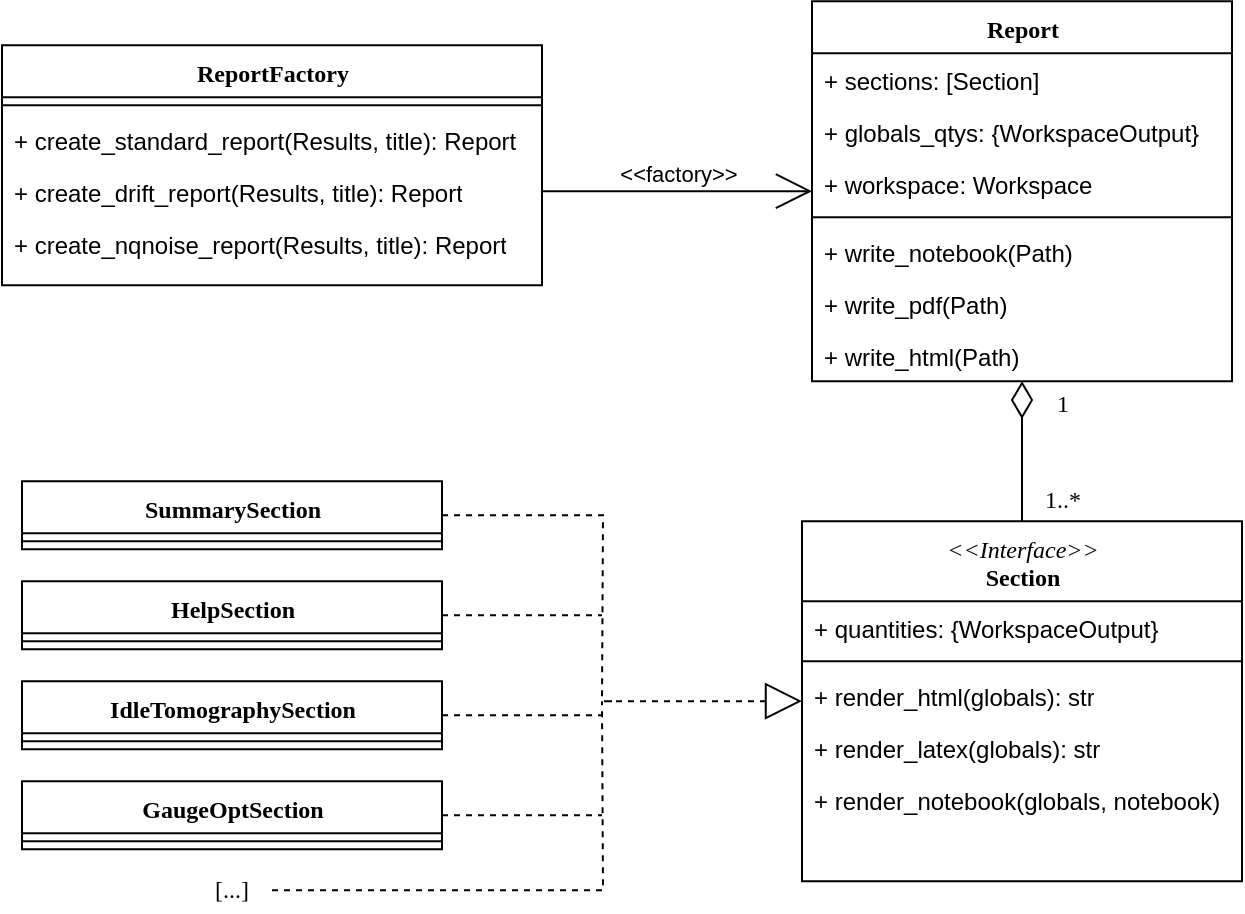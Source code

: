 <mxfile version="12.5.1" type="github"><diagram name="Page-1" id="6133507b-19e7-1e82-6fc7-422aa6c4b21f"><mxGraphModel dx="1358" dy="728" grid="1" gridSize="10" guides="1" tooltips="1" connect="1" arrows="1" fold="1" page="1" pageScale="1" pageWidth="1100" pageHeight="850" background="#ffffff" math="0" shadow="0"><root><mxCell id="0"/><mxCell id="1" parent="0"/><mxCell id="78961159f06e98e8-17" value="ReportFactory" style="swimlane;html=1;fontStyle=1;align=center;verticalAlign=top;childLayout=stackLayout;horizontal=1;startSize=26;horizontalStack=0;resizeParent=1;resizeLast=0;collapsible=1;marginBottom=0;swimlaneFillColor=#ffffff;rounded=0;shadow=0;comic=0;labelBackgroundColor=none;strokeWidth=1;fillColor=none;fontFamily=Verdana;fontSize=12" parent="1" vertex="1"><mxGeometry x="240" y="219.57" width="270" height="120" as="geometry"/></mxCell><mxCell id="78961159f06e98e8-19" value="" style="line;html=1;strokeWidth=1;fillColor=none;align=left;verticalAlign=middle;spacingTop=-1;spacingLeft=3;spacingRight=3;rotatable=0;labelPosition=right;points=[];portConstraint=eastwest;" parent="78961159f06e98e8-17" vertex="1"><mxGeometry y="26" width="270" height="8" as="geometry"/></mxCell><mxCell id="78961159f06e98e8-27" value="+ create_standard_report(Results, title): Report" style="text;html=1;strokeColor=none;fillColor=none;align=left;verticalAlign=top;spacingLeft=4;spacingRight=4;whiteSpace=wrap;overflow=hidden;rotatable=0;points=[[0,0.5],[1,0.5]];portConstraint=eastwest;" parent="78961159f06e98e8-17" vertex="1"><mxGeometry y="34" width="270" height="26" as="geometry"/></mxCell><mxCell id="ue8JyQ6JPsS_9cWHq223-2" value="+ create_drift_report(Results, title): Report" style="text;html=1;strokeColor=none;fillColor=none;align=left;verticalAlign=top;spacingLeft=4;spacingRight=4;whiteSpace=wrap;overflow=hidden;rotatable=0;points=[[0,0.5],[1,0.5]];portConstraint=eastwest;" parent="78961159f06e98e8-17" vertex="1"><mxGeometry y="60" width="270" height="26" as="geometry"/></mxCell><mxCell id="ue8JyQ6JPsS_9cWHq223-3" value="+ create_nqnoise_report(Results, title): Report" style="text;html=1;strokeColor=none;fillColor=none;align=left;verticalAlign=top;spacingLeft=4;spacingRight=4;whiteSpace=wrap;overflow=hidden;rotatable=0;points=[[0,0.5],[1,0.5]];portConstraint=eastwest;" parent="78961159f06e98e8-17" vertex="1"><mxGeometry y="86" width="270" height="26" as="geometry"/></mxCell><mxCell id="ue8JyQ6JPsS_9cWHq223-4" value="Report" style="swimlane;html=1;fontStyle=1;align=center;verticalAlign=top;childLayout=stackLayout;horizontal=1;startSize=26;horizontalStack=0;resizeParent=1;resizeLast=0;collapsible=1;marginBottom=0;swimlaneFillColor=#ffffff;rounded=0;shadow=0;comic=0;labelBackgroundColor=none;strokeWidth=1;fillColor=none;fontFamily=Verdana;fontSize=12" parent="1" vertex="1"><mxGeometry x="645" y="197.57" width="210" height="190" as="geometry"><mxRectangle x="470" y="50" width="80" height="26" as="alternateBounds"/></mxGeometry></mxCell><mxCell id="ue8JyQ6JPsS_9cWHq223-8" value="+ sections: [Section]" style="text;html=1;strokeColor=none;fillColor=none;align=left;verticalAlign=top;spacingLeft=4;spacingRight=4;whiteSpace=wrap;overflow=hidden;rotatable=0;points=[[0,0.5],[1,0.5]];portConstraint=eastwest;" parent="ue8JyQ6JPsS_9cWHq223-4" vertex="1"><mxGeometry y="26" width="210" height="26" as="geometry"/></mxCell><mxCell id="ue8JyQ6JPsS_9cWHq223-32" value="+ globals_qtys: {WorkspaceOutput}&amp;nbsp;" style="text;html=1;strokeColor=none;fillColor=none;align=left;verticalAlign=top;spacingLeft=4;spacingRight=4;whiteSpace=wrap;overflow=hidden;rotatable=0;points=[[0,0.5],[1,0.5]];portConstraint=eastwest;" parent="ue8JyQ6JPsS_9cWHq223-4" vertex="1"><mxGeometry y="52" width="210" height="26" as="geometry"/></mxCell><mxCell id="ue8JyQ6JPsS_9cWHq223-33" value="+ workspace: Workspace&amp;nbsp;" style="text;html=1;strokeColor=none;fillColor=none;align=left;verticalAlign=top;spacingLeft=4;spacingRight=4;whiteSpace=wrap;overflow=hidden;rotatable=0;points=[[0,0.5],[1,0.5]];portConstraint=eastwest;" parent="ue8JyQ6JPsS_9cWHq223-4" vertex="1"><mxGeometry y="78" width="210" height="26" as="geometry"/></mxCell><mxCell id="ue8JyQ6JPsS_9cWHq223-7" value="" style="line;html=1;strokeWidth=1;fillColor=none;align=left;verticalAlign=middle;spacingTop=-1;spacingLeft=3;spacingRight=3;rotatable=0;labelPosition=right;points=[];portConstraint=eastwest;" parent="ue8JyQ6JPsS_9cWHq223-4" vertex="1"><mxGeometry y="104" width="210" height="8" as="geometry"/></mxCell><mxCell id="ue8JyQ6JPsS_9cWHq223-11" value="+ write_notebook(Path)" style="text;html=1;strokeColor=none;fillColor=none;align=left;verticalAlign=top;spacingLeft=4;spacingRight=4;whiteSpace=wrap;overflow=hidden;rotatable=0;points=[[0,0.5],[1,0.5]];portConstraint=eastwest;" parent="ue8JyQ6JPsS_9cWHq223-4" vertex="1"><mxGeometry y="112" width="210" height="26" as="geometry"/></mxCell><mxCell id="ue8JyQ6JPsS_9cWHq223-12" value="+ write_pdf(Path)" style="text;html=1;strokeColor=none;fillColor=none;align=left;verticalAlign=top;spacingLeft=4;spacingRight=4;whiteSpace=wrap;overflow=hidden;rotatable=0;points=[[0,0.5],[1,0.5]];portConstraint=eastwest;" parent="ue8JyQ6JPsS_9cWHq223-4" vertex="1"><mxGeometry y="138" width="210" height="26" as="geometry"/></mxCell><mxCell id="ue8JyQ6JPsS_9cWHq223-31" value="+ write_html(Path)" style="text;html=1;strokeColor=none;fillColor=none;align=left;verticalAlign=top;spacingLeft=4;spacingRight=4;whiteSpace=wrap;overflow=hidden;rotatable=0;points=[[0,0.5],[1,0.5]];portConstraint=eastwest;" parent="ue8JyQ6JPsS_9cWHq223-4" vertex="1"><mxGeometry y="164" width="210" height="26" as="geometry"/></mxCell><mxCell id="ue8JyQ6JPsS_9cWHq223-13" value="&amp;lt;&amp;lt;factory&amp;gt;&amp;gt;" style="edgeStyle=orthogonalEdgeStyle;rounded=0;orthogonalLoop=1;jettySize=auto;html=1;endArrow=open;endFill=0;labelPosition=center;verticalLabelPosition=top;align=center;verticalAlign=bottom;endSize=16;startSize=8;" parent="1" source="ue8JyQ6JPsS_9cWHq223-2" target="ue8JyQ6JPsS_9cWHq223-4" edge="1"><mxGeometry relative="1" as="geometry"/></mxCell><mxCell id="ue8JyQ6JPsS_9cWHq223-36" value="&lt;span style=&quot;font-weight: normal&quot;&gt;&lt;i&gt;&amp;lt;&amp;lt;Interface&amp;gt;&amp;gt;&lt;/i&gt;&lt;/span&gt;&lt;br&gt;Section" style="swimlane;html=1;fontStyle=1;align=center;verticalAlign=top;childLayout=stackLayout;horizontal=1;startSize=40;horizontalStack=0;resizeParent=1;resizeLast=0;collapsible=1;marginBottom=0;swimlaneFillColor=#ffffff;rounded=0;shadow=0;comic=0;labelBackgroundColor=none;strokeWidth=1;fillColor=none;fontFamily=Verdana;fontSize=12" parent="1" vertex="1"><mxGeometry x="640" y="457.57" width="220" height="180" as="geometry"/></mxCell><mxCell id="ue8JyQ6JPsS_9cWHq223-37" value="+ quantities: {WorkspaceOutput}" style="text;html=1;strokeColor=none;fillColor=none;align=left;verticalAlign=top;spacingLeft=4;spacingRight=4;whiteSpace=wrap;overflow=hidden;rotatable=0;points=[[0,0.5],[1,0.5]];portConstraint=eastwest;" parent="ue8JyQ6JPsS_9cWHq223-36" vertex="1"><mxGeometry y="40" width="220" height="26" as="geometry"/></mxCell><mxCell id="ue8JyQ6JPsS_9cWHq223-39" value="" style="line;html=1;strokeWidth=1;fillColor=none;align=left;verticalAlign=middle;spacingTop=-1;spacingLeft=3;spacingRight=3;rotatable=0;labelPosition=right;points=[];portConstraint=eastwest;" parent="ue8JyQ6JPsS_9cWHq223-36" vertex="1"><mxGeometry y="66" width="220" height="8" as="geometry"/></mxCell><mxCell id="ue8JyQ6JPsS_9cWHq223-40" value="+ render_html(globals): str" style="text;html=1;strokeColor=none;fillColor=none;align=left;verticalAlign=top;spacingLeft=4;spacingRight=4;whiteSpace=wrap;overflow=hidden;rotatable=0;points=[[0,0.5],[1,0.5]];portConstraint=eastwest;" parent="ue8JyQ6JPsS_9cWHq223-36" vertex="1"><mxGeometry y="74" width="220" height="26" as="geometry"/></mxCell><mxCell id="ue8JyQ6JPsS_9cWHq223-41" value="+ render_latex(globals): str" style="text;html=1;strokeColor=none;fillColor=none;align=left;verticalAlign=top;spacingLeft=4;spacingRight=4;whiteSpace=wrap;overflow=hidden;rotatable=0;points=[[0,0.5],[1,0.5]];portConstraint=eastwest;" parent="ue8JyQ6JPsS_9cWHq223-36" vertex="1"><mxGeometry y="100" width="220" height="26" as="geometry"/></mxCell><mxCell id="ue8JyQ6JPsS_9cWHq223-42" value="+ render_notebook(globals, notebook)" style="text;html=1;strokeColor=none;fillColor=none;align=left;verticalAlign=top;spacingLeft=4;spacingRight=4;whiteSpace=wrap;overflow=hidden;rotatable=0;points=[[0,0.5],[1,0.5]];portConstraint=eastwest;" parent="ue8JyQ6JPsS_9cWHq223-36" vertex="1"><mxGeometry y="126" width="220" height="26" as="geometry"/></mxCell><mxCell id="ue8JyQ6JPsS_9cWHq223-43" value="" style="edgeStyle=orthogonalEdgeStyle;rounded=0;orthogonalLoop=1;jettySize=auto;html=1;startArrow=diamondThin;startFill=0;startSize=16;endArrow=none;endFill=0;endSize=16;" parent="1" source="ue8JyQ6JPsS_9cWHq223-4" target="ue8JyQ6JPsS_9cWHq223-36" edge="1"><mxGeometry x="0.147" y="32" relative="1" as="geometry"><mxPoint x="-22" y="-30" as="offset"/></mxGeometry></mxCell><mxCell id="ue8JyQ6JPsS_9cWHq223-49" value="1" style="text;html=1;align=center;verticalAlign=middle;resizable=0;points=[];labelBackgroundColor=#ffffff;fontFamily=Verdana;" parent="ue8JyQ6JPsS_9cWHq223-43" vertex="1" connectable="0"><mxGeometry x="0.147" y="29" relative="1" as="geometry"><mxPoint x="-9.29" y="-29" as="offset"/></mxGeometry></mxCell><mxCell id="ue8JyQ6JPsS_9cWHq223-50" value="1..*" style="text;html=1;align=center;verticalAlign=middle;resizable=0;points=[];labelBackgroundColor=#ffffff;fontFamily=Verdana;" parent="ue8JyQ6JPsS_9cWHq223-43" vertex="1" connectable="0"><mxGeometry x="0.702" y="-1" relative="1" as="geometry"><mxPoint x="20.71" as="offset"/></mxGeometry></mxCell><mxCell id="ue8JyQ6JPsS_9cWHq223-67" style="edgeStyle=orthogonalEdgeStyle;rounded=0;orthogonalLoop=1;jettySize=auto;html=1;startArrow=none;startFill=0;startSize=16;endArrow=block;endFill=0;endSize=16;fontFamily=Verdana;dashed=1;" parent="1" target="ue8JyQ6JPsS_9cWHq223-36" edge="1"><mxGeometry relative="1" as="geometry"><mxPoint x="545" y="547.57" as="sourcePoint"/><Array as="points"><mxPoint x="540" y="547.57"/></Array></mxGeometry></mxCell><mxCell id="ue8JyQ6JPsS_9cWHq223-72" style="edgeStyle=orthogonalEdgeStyle;rounded=0;orthogonalLoop=1;jettySize=auto;html=1;dashed=1;startArrow=none;startFill=0;startSize=16;endArrow=none;endFill=0;endSize=16;fontFamily=Verdana;" parent="1" source="ue8JyQ6JPsS_9cWHq223-51" edge="1"><mxGeometry relative="1" as="geometry"><mxPoint x="540" y="547.57" as="targetPoint"/></mxGeometry></mxCell><mxCell id="ue8JyQ6JPsS_9cWHq223-51" value="SummarySection" style="swimlane;html=1;fontStyle=1;align=center;verticalAlign=top;childLayout=stackLayout;horizontal=1;startSize=26;horizontalStack=0;resizeParent=1;resizeLast=0;collapsible=1;marginBottom=0;swimlaneFillColor=#ffffff;rounded=0;shadow=0;comic=0;labelBackgroundColor=none;strokeWidth=1;fillColor=none;fontFamily=Verdana;fontSize=12" parent="1" vertex="1"><mxGeometry x="250" y="437.57" width="210" height="34" as="geometry"><mxRectangle x="470" y="50" width="80" height="26" as="alternateBounds"/></mxGeometry></mxCell><mxCell id="ue8JyQ6JPsS_9cWHq223-55" value="" style="line;html=1;strokeWidth=1;fillColor=none;align=left;verticalAlign=middle;spacingTop=-1;spacingLeft=3;spacingRight=3;rotatable=0;labelPosition=right;points=[];portConstraint=eastwest;" parent="ue8JyQ6JPsS_9cWHq223-51" vertex="1"><mxGeometry y="26" width="210" height="8" as="geometry"/></mxCell><mxCell id="ue8JyQ6JPsS_9cWHq223-77" style="edgeStyle=orthogonalEdgeStyle;rounded=0;orthogonalLoop=1;jettySize=auto;html=1;dashed=1;startArrow=none;startFill=0;startSize=16;endArrow=none;endFill=0;endSize=16;fontFamily=Verdana;" parent="1" source="ue8JyQ6JPsS_9cWHq223-59" edge="1"><mxGeometry relative="1" as="geometry"><mxPoint x="540" y="504.57" as="targetPoint"/></mxGeometry></mxCell><mxCell id="ue8JyQ6JPsS_9cWHq223-59" value="HelpSection" style="swimlane;html=1;fontStyle=1;align=center;verticalAlign=top;childLayout=stackLayout;horizontal=1;startSize=26;horizontalStack=0;resizeParent=1;resizeLast=0;collapsible=1;marginBottom=0;swimlaneFillColor=#ffffff;rounded=0;shadow=0;comic=0;labelBackgroundColor=none;strokeWidth=1;fillColor=none;fontFamily=Verdana;fontSize=12" parent="1" vertex="1"><mxGeometry x="250" y="487.57" width="210" height="34" as="geometry"><mxRectangle x="470" y="50" width="80" height="26" as="alternateBounds"/></mxGeometry></mxCell><mxCell id="ue8JyQ6JPsS_9cWHq223-60" value="" style="line;html=1;strokeWidth=1;fillColor=none;align=left;verticalAlign=middle;spacingTop=-1;spacingLeft=3;spacingRight=3;rotatable=0;labelPosition=right;points=[];portConstraint=eastwest;" parent="ue8JyQ6JPsS_9cWHq223-59" vertex="1"><mxGeometry y="26" width="210" height="8" as="geometry"/></mxCell><mxCell id="ue8JyQ6JPsS_9cWHq223-76" style="edgeStyle=orthogonalEdgeStyle;rounded=0;orthogonalLoop=1;jettySize=auto;html=1;dashed=1;startArrow=none;startFill=0;startSize=16;endArrow=none;endFill=0;endSize=16;fontFamily=Verdana;" parent="1" source="ue8JyQ6JPsS_9cWHq223-61" edge="1"><mxGeometry relative="1" as="geometry"><mxPoint x="540" y="554.57" as="targetPoint"/></mxGeometry></mxCell><mxCell id="ue8JyQ6JPsS_9cWHq223-61" value="IdleTomographySection" style="swimlane;html=1;fontStyle=1;align=center;verticalAlign=top;childLayout=stackLayout;horizontal=1;startSize=26;horizontalStack=0;resizeParent=1;resizeLast=0;collapsible=1;marginBottom=0;swimlaneFillColor=#ffffff;rounded=0;shadow=0;comic=0;labelBackgroundColor=none;strokeWidth=1;fillColor=none;fontFamily=Verdana;fontSize=12" parent="1" vertex="1"><mxGeometry x="250" y="537.57" width="210" height="34" as="geometry"><mxRectangle x="470" y="50" width="80" height="26" as="alternateBounds"/></mxGeometry></mxCell><mxCell id="ue8JyQ6JPsS_9cWHq223-62" value="" style="line;html=1;strokeWidth=1;fillColor=none;align=left;verticalAlign=middle;spacingTop=-1;spacingLeft=3;spacingRight=3;rotatable=0;labelPosition=right;points=[];portConstraint=eastwest;" parent="ue8JyQ6JPsS_9cWHq223-61" vertex="1"><mxGeometry y="26" width="210" height="8" as="geometry"/></mxCell><mxCell id="ue8JyQ6JPsS_9cWHq223-75" style="edgeStyle=orthogonalEdgeStyle;rounded=0;orthogonalLoop=1;jettySize=auto;html=1;dashed=1;startArrow=none;startFill=0;startSize=16;endArrow=none;endFill=0;endSize=16;fontFamily=Verdana;" parent="1" source="ue8JyQ6JPsS_9cWHq223-63" edge="1"><mxGeometry relative="1" as="geometry"><mxPoint x="540" y="604.57" as="targetPoint"/></mxGeometry></mxCell><mxCell id="ue8JyQ6JPsS_9cWHq223-63" value="GaugeOptSection" style="swimlane;html=1;fontStyle=1;align=center;verticalAlign=top;childLayout=stackLayout;horizontal=1;startSize=26;horizontalStack=0;resizeParent=1;resizeLast=0;collapsible=1;marginBottom=0;swimlaneFillColor=#ffffff;rounded=0;shadow=0;comic=0;labelBackgroundColor=none;strokeWidth=1;fillColor=none;fontFamily=Verdana;fontSize=12" parent="1" vertex="1"><mxGeometry x="250" y="587.57" width="210" height="34" as="geometry"><mxRectangle x="470" y="50" width="80" height="26" as="alternateBounds"/></mxGeometry></mxCell><mxCell id="ue8JyQ6JPsS_9cWHq223-64" value="" style="line;html=1;strokeWidth=1;fillColor=none;align=left;verticalAlign=middle;spacingTop=-1;spacingLeft=3;spacingRight=3;rotatable=0;labelPosition=right;points=[];portConstraint=eastwest;" parent="ue8JyQ6JPsS_9cWHq223-63" vertex="1"><mxGeometry y="26" width="210" height="8" as="geometry"/></mxCell><mxCell id="ue8JyQ6JPsS_9cWHq223-74" style="edgeStyle=orthogonalEdgeStyle;rounded=0;orthogonalLoop=1;jettySize=auto;html=1;dashed=1;startArrow=none;startFill=0;startSize=16;endArrow=none;endFill=0;endSize=16;fontFamily=Verdana;" parent="1" source="ue8JyQ6JPsS_9cWHq223-66" edge="1"><mxGeometry relative="1" as="geometry"><mxPoint x="540" y="547.57" as="targetPoint"/></mxGeometry></mxCell><mxCell id="ue8JyQ6JPsS_9cWHq223-66" value="[...]" style="text;html=1;strokeColor=none;fillColor=none;align=center;verticalAlign=middle;whiteSpace=wrap;rounded=0;fontFamily=Verdana;" parent="1" vertex="1"><mxGeometry x="335" y="632.07" width="40" height="20" as="geometry"/></mxCell></root></mxGraphModel></diagram></mxfile>
